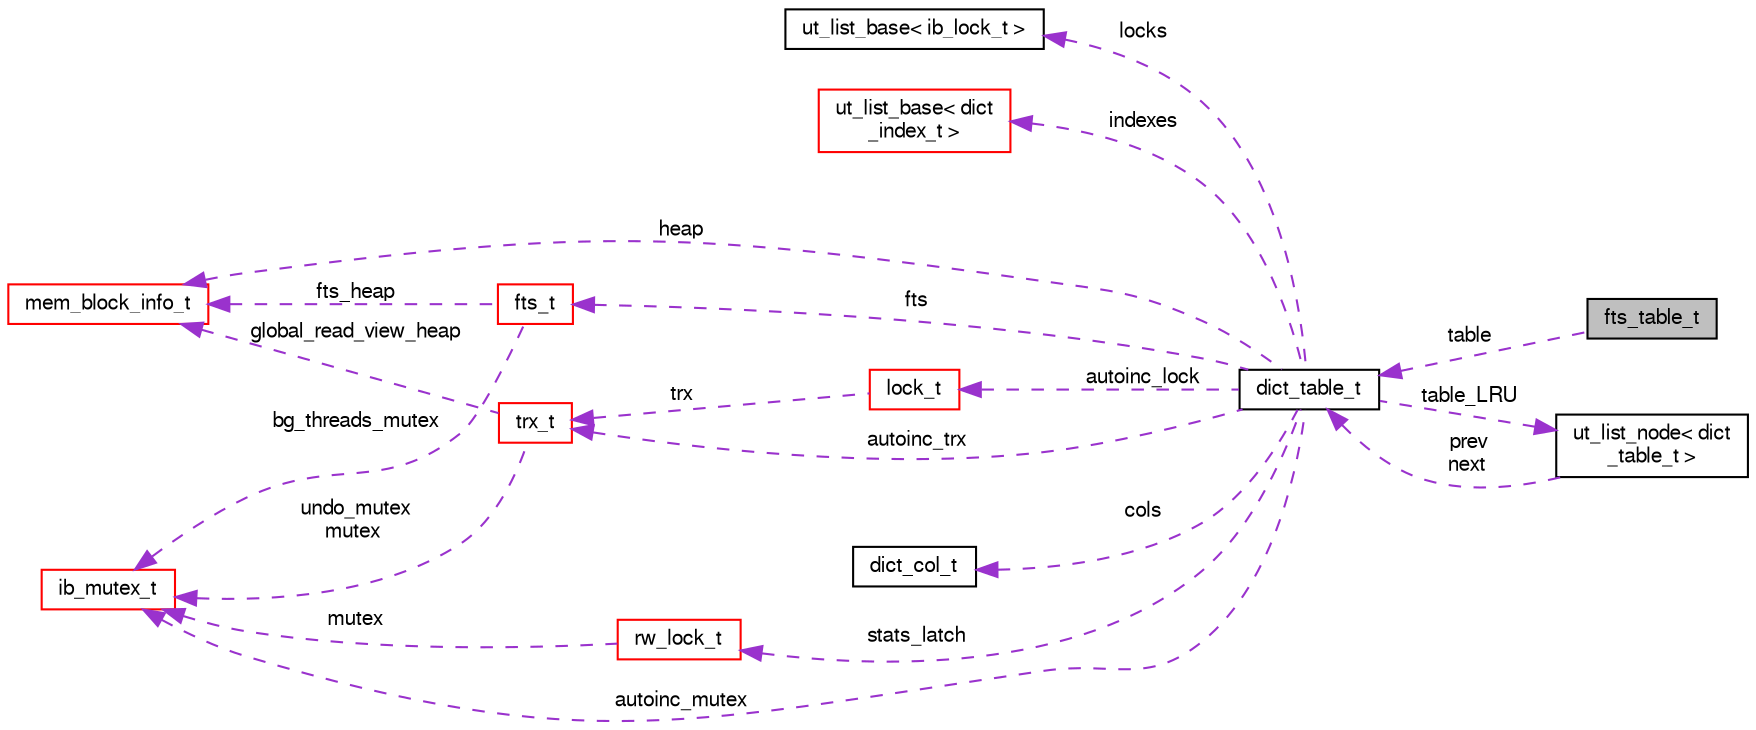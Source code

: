 digraph "fts_table_t"
{
  bgcolor="transparent";
  edge [fontname="FreeSans",fontsize="10",labelfontname="FreeSans",labelfontsize="10"];
  node [fontname="FreeSans",fontsize="10",shape=record];
  rankdir="LR";
  Node1 [label="fts_table_t",height=0.2,width=0.4,color="black", fillcolor="grey75", style="filled" fontcolor="black"];
  Node2 -> Node1 [dir="back",color="darkorchid3",fontsize="10",style="dashed",label=" table" ,fontname="FreeSans"];
  Node2 [label="dict_table_t",height=0.2,width=0.4,color="black",URL="$structdict__table__t.html"];
  Node3 -> Node2 [dir="back",color="darkorchid3",fontsize="10",style="dashed",label=" locks" ,fontname="FreeSans"];
  Node3 [label="ut_list_base\< ib_lock_t \>",height=0.2,width=0.4,color="black",URL="$structut__list__base.html"];
  Node4 -> Node2 [dir="back",color="darkorchid3",fontsize="10",style="dashed",label=" indexes" ,fontname="FreeSans"];
  Node4 [label="ut_list_base\< dict\l_index_t \>",height=0.2,width=0.4,color="red",URL="$structut__list__base.html"];
  Node5 -> Node2 [dir="back",color="darkorchid3",fontsize="10",style="dashed",label=" fts" ,fontname="FreeSans"];
  Node5 [label="fts_t",height=0.2,width=0.4,color="red",URL="$structfts__t.html"];
  Node6 -> Node5 [dir="back",color="darkorchid3",fontsize="10",style="dashed",label=" fts_heap" ,fontname="FreeSans"];
  Node6 [label="mem_block_info_t",height=0.2,width=0.4,color="red",URL="$structmem__block__info__t.html"];
  Node7 -> Node5 [dir="back",color="darkorchid3",fontsize="10",style="dashed",label=" bg_threads_mutex" ,fontname="FreeSans"];
  Node7 [label="ib_mutex_t",height=0.2,width=0.4,color="red",URL="$structib__mutex__t.html"];
  Node6 -> Node2 [dir="back",color="darkorchid3",fontsize="10",style="dashed",label=" heap" ,fontname="FreeSans"];
  Node8 -> Node2 [dir="back",color="darkorchid3",fontsize="10",style="dashed",label=" autoinc_trx" ,fontname="FreeSans"];
  Node8 [label="trx_t",height=0.2,width=0.4,color="red",URL="$structtrx__t.html"];
  Node6 -> Node8 [dir="back",color="darkorchid3",fontsize="10",style="dashed",label=" global_read_view_heap" ,fontname="FreeSans"];
  Node7 -> Node8 [dir="back",color="darkorchid3",fontsize="10",style="dashed",label=" undo_mutex\nmutex" ,fontname="FreeSans"];
  Node9 -> Node2 [dir="back",color="darkorchid3",fontsize="10",style="dashed",label=" table_LRU" ,fontname="FreeSans"];
  Node9 [label="ut_list_node\< dict\l_table_t \>",height=0.2,width=0.4,color="black",URL="$structut__list__node.html"];
  Node2 -> Node9 [dir="back",color="darkorchid3",fontsize="10",style="dashed",label=" prev\nnext" ,fontname="FreeSans"];
  Node7 -> Node2 [dir="back",color="darkorchid3",fontsize="10",style="dashed",label=" autoinc_mutex" ,fontname="FreeSans"];
  Node10 -> Node2 [dir="back",color="darkorchid3",fontsize="10",style="dashed",label=" cols" ,fontname="FreeSans"];
  Node10 [label="dict_col_t",height=0.2,width=0.4,color="black",URL="$structdict__col__t.html"];
  Node11 -> Node2 [dir="back",color="darkorchid3",fontsize="10",style="dashed",label=" stats_latch" ,fontname="FreeSans"];
  Node11 [label="rw_lock_t",height=0.2,width=0.4,color="red",URL="$structrw__lock__t.html"];
  Node7 -> Node11 [dir="back",color="darkorchid3",fontsize="10",style="dashed",label=" mutex" ,fontname="FreeSans"];
  Node12 -> Node2 [dir="back",color="darkorchid3",fontsize="10",style="dashed",label=" autoinc_lock" ,fontname="FreeSans"];
  Node12 [label="lock_t",height=0.2,width=0.4,color="red",URL="$structlock__t.html"];
  Node8 -> Node12 [dir="back",color="darkorchid3",fontsize="10",style="dashed",label=" trx" ,fontname="FreeSans"];
}
